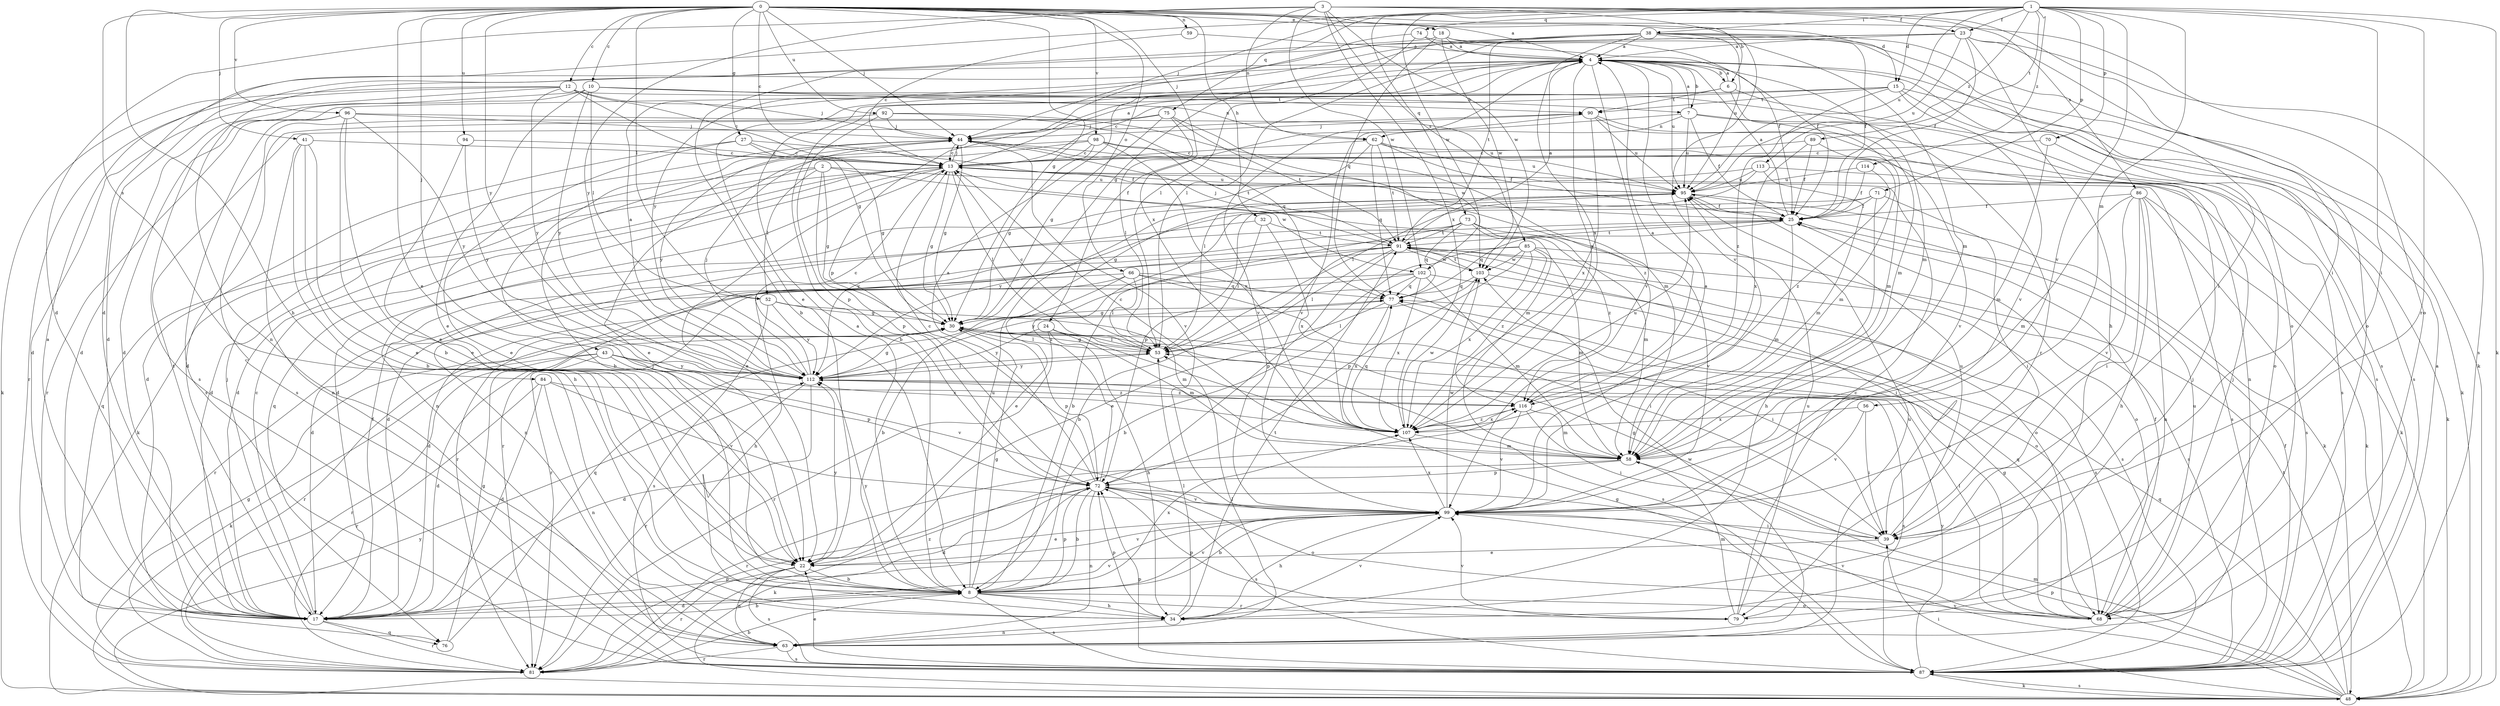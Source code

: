 strict digraph  {
0;
1;
2;
3;
4;
6;
7;
8;
10;
12;
13;
15;
17;
18;
22;
23;
24;
25;
27;
30;
32;
34;
38;
39;
41;
43;
44;
48;
52;
53;
56;
58;
59;
62;
63;
66;
68;
70;
71;
72;
73;
74;
75;
76;
77;
79;
81;
84;
85;
86;
87;
89;
90;
91;
92;
94;
95;
96;
98;
99;
102;
103;
107;
112;
113;
114;
116;
0 -> 4  [label=a];
0 -> 6  [label=b];
0 -> 10  [label=c];
0 -> 12  [label=c];
0 -> 13  [label=c];
0 -> 15  [label=d];
0 -> 18  [label=e];
0 -> 22  [label=e];
0 -> 27  [label=g];
0 -> 30  [label=g];
0 -> 32  [label=h];
0 -> 34  [label=h];
0 -> 41  [label=j];
0 -> 43  [label=j];
0 -> 44  [label=j];
0 -> 52  [label=l];
0 -> 59  [label=n];
0 -> 66  [label=o];
0 -> 68  [label=o];
0 -> 84  [label=s];
0 -> 92  [label=u];
0 -> 94  [label=u];
0 -> 96  [label=v];
0 -> 98  [label=v];
0 -> 107  [label=x];
0 -> 112  [label=y];
1 -> 15  [label=d];
1 -> 17  [label=d];
1 -> 23  [label=f];
1 -> 38  [label=i];
1 -> 39  [label=i];
1 -> 44  [label=j];
1 -> 48  [label=k];
1 -> 56  [label=m];
1 -> 70  [label=p];
1 -> 71  [label=p];
1 -> 73  [label=q];
1 -> 74  [label=q];
1 -> 75  [label=q];
1 -> 79  [label=r];
1 -> 89  [label=t];
1 -> 95  [label=u];
1 -> 99  [label=v];
1 -> 102  [label=w];
1 -> 113  [label=z];
1 -> 114  [label=z];
2 -> 17  [label=d];
2 -> 30  [label=g];
2 -> 52  [label=l];
2 -> 72  [label=p];
2 -> 76  [label=q];
2 -> 95  [label=u];
2 -> 102  [label=w];
3 -> 17  [label=d];
3 -> 23  [label=f];
3 -> 39  [label=i];
3 -> 62  [label=n];
3 -> 85  [label=s];
3 -> 86  [label=s];
3 -> 99  [label=v];
3 -> 102  [label=w];
3 -> 103  [label=w];
3 -> 107  [label=x];
3 -> 112  [label=y];
4 -> 6  [label=b];
4 -> 7  [label=b];
4 -> 17  [label=d];
4 -> 24  [label=f];
4 -> 58  [label=m];
4 -> 72  [label=p];
4 -> 87  [label=s];
4 -> 95  [label=u];
4 -> 99  [label=v];
4 -> 107  [label=x];
6 -> 4  [label=a];
6 -> 17  [label=d];
6 -> 58  [label=m];
6 -> 87  [label=s];
6 -> 90  [label=t];
7 -> 4  [label=a];
7 -> 25  [label=f];
7 -> 58  [label=m];
7 -> 62  [label=n];
7 -> 68  [label=o];
7 -> 95  [label=u];
7 -> 99  [label=v];
8 -> 4  [label=a];
8 -> 17  [label=d];
8 -> 30  [label=g];
8 -> 34  [label=h];
8 -> 44  [label=j];
8 -> 68  [label=o];
8 -> 72  [label=p];
8 -> 79  [label=r];
8 -> 87  [label=s];
8 -> 95  [label=u];
8 -> 99  [label=v];
8 -> 107  [label=x];
8 -> 112  [label=y];
10 -> 17  [label=d];
10 -> 22  [label=e];
10 -> 52  [label=l];
10 -> 62  [label=n];
10 -> 79  [label=r];
10 -> 87  [label=s];
10 -> 90  [label=t];
10 -> 112  [label=y];
12 -> 7  [label=b];
12 -> 13  [label=c];
12 -> 17  [label=d];
12 -> 30  [label=g];
12 -> 44  [label=j];
12 -> 48  [label=k];
12 -> 81  [label=r];
12 -> 112  [label=y];
13 -> 4  [label=a];
13 -> 17  [label=d];
13 -> 22  [label=e];
13 -> 30  [label=g];
13 -> 44  [label=j];
13 -> 48  [label=k];
13 -> 53  [label=l];
13 -> 58  [label=m];
13 -> 63  [label=n];
13 -> 76  [label=q];
13 -> 87  [label=s];
13 -> 95  [label=u];
15 -> 8  [label=b];
15 -> 13  [label=c];
15 -> 48  [label=k];
15 -> 87  [label=s];
15 -> 90  [label=t];
15 -> 99  [label=v];
15 -> 116  [label=z];
17 -> 4  [label=a];
17 -> 8  [label=b];
17 -> 13  [label=c];
17 -> 25  [label=f];
17 -> 44  [label=j];
17 -> 76  [label=q];
17 -> 81  [label=r];
17 -> 90  [label=t];
17 -> 99  [label=v];
18 -> 4  [label=a];
18 -> 25  [label=f];
18 -> 58  [label=m];
18 -> 63  [label=n];
18 -> 77  [label=q];
18 -> 103  [label=w];
22 -> 8  [label=b];
22 -> 63  [label=n];
22 -> 81  [label=r];
22 -> 87  [label=s];
22 -> 99  [label=v];
22 -> 112  [label=y];
23 -> 4  [label=a];
23 -> 22  [label=e];
23 -> 25  [label=f];
23 -> 34  [label=h];
23 -> 68  [label=o];
23 -> 87  [label=s];
23 -> 95  [label=u];
23 -> 112  [label=y];
24 -> 34  [label=h];
24 -> 53  [label=l];
24 -> 58  [label=m];
24 -> 81  [label=r];
24 -> 112  [label=y];
25 -> 4  [label=a];
25 -> 58  [label=m];
25 -> 68  [label=o];
25 -> 77  [label=q];
25 -> 81  [label=r];
25 -> 91  [label=t];
27 -> 13  [label=c];
27 -> 17  [label=d];
27 -> 22  [label=e];
27 -> 25  [label=f];
27 -> 30  [label=g];
30 -> 53  [label=l];
30 -> 72  [label=p];
30 -> 81  [label=r];
30 -> 87  [label=s];
32 -> 53  [label=l];
32 -> 63  [label=n];
32 -> 91  [label=t];
32 -> 107  [label=x];
34 -> 53  [label=l];
34 -> 63  [label=n];
34 -> 72  [label=p];
34 -> 91  [label=t];
34 -> 99  [label=v];
38 -> 4  [label=a];
38 -> 25  [label=f];
38 -> 30  [label=g];
38 -> 39  [label=i];
38 -> 44  [label=j];
38 -> 48  [label=k];
38 -> 53  [label=l];
38 -> 68  [label=o];
38 -> 91  [label=t];
38 -> 95  [label=u];
38 -> 107  [label=x];
39 -> 22  [label=e];
39 -> 30  [label=g];
39 -> 95  [label=u];
41 -> 8  [label=b];
41 -> 13  [label=c];
41 -> 22  [label=e];
41 -> 34  [label=h];
41 -> 63  [label=n];
43 -> 17  [label=d];
43 -> 48  [label=k];
43 -> 72  [label=p];
43 -> 81  [label=r];
43 -> 99  [label=v];
43 -> 107  [label=x];
43 -> 112  [label=y];
44 -> 13  [label=c];
44 -> 30  [label=g];
44 -> 99  [label=v];
44 -> 112  [label=y];
48 -> 39  [label=i];
48 -> 58  [label=m];
48 -> 72  [label=p];
48 -> 77  [label=q];
48 -> 87  [label=s];
48 -> 91  [label=t];
48 -> 99  [label=v];
48 -> 112  [label=y];
52 -> 30  [label=g];
52 -> 58  [label=m];
52 -> 87  [label=s];
52 -> 112  [label=y];
53 -> 13  [label=c];
53 -> 30  [label=g];
53 -> 112  [label=y];
56 -> 39  [label=i];
56 -> 99  [label=v];
56 -> 107  [label=x];
58 -> 72  [label=p];
58 -> 81  [label=r];
59 -> 4  [label=a];
59 -> 13  [label=c];
62 -> 13  [label=c];
62 -> 25  [label=f];
62 -> 53  [label=l];
62 -> 58  [label=m];
62 -> 77  [label=q];
62 -> 91  [label=t];
62 -> 95  [label=u];
63 -> 53  [label=l];
63 -> 81  [label=r];
63 -> 87  [label=s];
63 -> 95  [label=u];
63 -> 103  [label=w];
66 -> 8  [label=b];
66 -> 34  [label=h];
66 -> 39  [label=i];
66 -> 53  [label=l];
66 -> 68  [label=o];
66 -> 77  [label=q];
66 -> 81  [label=r];
68 -> 25  [label=f];
68 -> 30  [label=g];
68 -> 44  [label=j];
68 -> 53  [label=l];
68 -> 77  [label=q];
68 -> 95  [label=u];
68 -> 99  [label=v];
70 -> 13  [label=c];
70 -> 48  [label=k];
70 -> 58  [label=m];
71 -> 25  [label=f];
71 -> 34  [label=h];
71 -> 39  [label=i];
71 -> 72  [label=p];
71 -> 112  [label=y];
72 -> 4  [label=a];
72 -> 8  [label=b];
72 -> 13  [label=c];
72 -> 17  [label=d];
72 -> 48  [label=k];
72 -> 63  [label=n];
72 -> 68  [label=o];
72 -> 87  [label=s];
72 -> 95  [label=u];
72 -> 99  [label=v];
73 -> 8  [label=b];
73 -> 17  [label=d];
73 -> 58  [label=m];
73 -> 77  [label=q];
73 -> 91  [label=t];
73 -> 99  [label=v];
73 -> 116  [label=z];
74 -> 4  [label=a];
74 -> 8  [label=b];
74 -> 25  [label=f];
74 -> 53  [label=l];
75 -> 17  [label=d];
75 -> 30  [label=g];
75 -> 44  [label=j];
75 -> 53  [label=l];
75 -> 91  [label=t];
75 -> 103  [label=w];
76 -> 30  [label=g];
76 -> 77  [label=q];
77 -> 30  [label=g];
77 -> 39  [label=i];
77 -> 53  [label=l];
77 -> 107  [label=x];
79 -> 13  [label=c];
79 -> 44  [label=j];
79 -> 58  [label=m];
79 -> 72  [label=p];
79 -> 95  [label=u];
79 -> 99  [label=v];
81 -> 8  [label=b];
81 -> 30  [label=g];
81 -> 72  [label=p];
81 -> 116  [label=z];
84 -> 17  [label=d];
84 -> 63  [label=n];
84 -> 81  [label=r];
84 -> 99  [label=v];
84 -> 116  [label=z];
85 -> 17  [label=d];
85 -> 22  [label=e];
85 -> 58  [label=m];
85 -> 72  [label=p];
85 -> 87  [label=s];
85 -> 103  [label=w];
85 -> 107  [label=x];
85 -> 116  [label=z];
86 -> 25  [label=f];
86 -> 34  [label=h];
86 -> 39  [label=i];
86 -> 48  [label=k];
86 -> 58  [label=m];
86 -> 63  [label=n];
86 -> 87  [label=s];
86 -> 99  [label=v];
87 -> 4  [label=a];
87 -> 22  [label=e];
87 -> 25  [label=f];
87 -> 30  [label=g];
87 -> 48  [label=k];
87 -> 72  [label=p];
87 -> 112  [label=y];
89 -> 13  [label=c];
89 -> 25  [label=f];
89 -> 99  [label=v];
89 -> 107  [label=x];
90 -> 44  [label=j];
90 -> 63  [label=n];
90 -> 87  [label=s];
90 -> 95  [label=u];
90 -> 99  [label=v];
90 -> 107  [label=x];
91 -> 4  [label=a];
91 -> 8  [label=b];
91 -> 22  [label=e];
91 -> 39  [label=i];
91 -> 44  [label=j];
91 -> 53  [label=l];
91 -> 68  [label=o];
91 -> 72  [label=p];
91 -> 81  [label=r];
91 -> 87  [label=s];
91 -> 103  [label=w];
92 -> 44  [label=j];
92 -> 58  [label=m];
92 -> 72  [label=p];
92 -> 77  [label=q];
92 -> 87  [label=s];
94 -> 13  [label=c];
94 -> 22  [label=e];
94 -> 112  [label=y];
95 -> 25  [label=f];
95 -> 30  [label=g];
95 -> 48  [label=k];
95 -> 112  [label=y];
96 -> 8  [label=b];
96 -> 22  [label=e];
96 -> 44  [label=j];
96 -> 81  [label=r];
96 -> 87  [label=s];
96 -> 95  [label=u];
96 -> 112  [label=y];
98 -> 8  [label=b];
98 -> 13  [label=c];
98 -> 22  [label=e];
98 -> 30  [label=g];
98 -> 91  [label=t];
98 -> 107  [label=x];
98 -> 116  [label=z];
99 -> 4  [label=a];
99 -> 8  [label=b];
99 -> 22  [label=e];
99 -> 34  [label=h];
99 -> 39  [label=i];
99 -> 103  [label=w];
99 -> 107  [label=x];
102 -> 8  [label=b];
102 -> 17  [label=d];
102 -> 58  [label=m];
102 -> 68  [label=o];
102 -> 77  [label=q];
102 -> 81  [label=r];
102 -> 107  [label=x];
103 -> 77  [label=q];
103 -> 87  [label=s];
103 -> 91  [label=t];
103 -> 112  [label=y];
107 -> 13  [label=c];
107 -> 58  [label=m];
107 -> 77  [label=q];
107 -> 95  [label=u];
107 -> 103  [label=w];
107 -> 116  [label=z];
112 -> 4  [label=a];
112 -> 13  [label=c];
112 -> 17  [label=d];
112 -> 30  [label=g];
112 -> 44  [label=j];
112 -> 53  [label=l];
112 -> 81  [label=r];
112 -> 87  [label=s];
112 -> 116  [label=z];
113 -> 17  [label=d];
113 -> 48  [label=k];
113 -> 53  [label=l];
113 -> 58  [label=m];
113 -> 95  [label=u];
114 -> 25  [label=f];
114 -> 95  [label=u];
114 -> 116  [label=z];
116 -> 4  [label=a];
116 -> 39  [label=i];
116 -> 58  [label=m];
116 -> 99  [label=v];
116 -> 107  [label=x];
}
